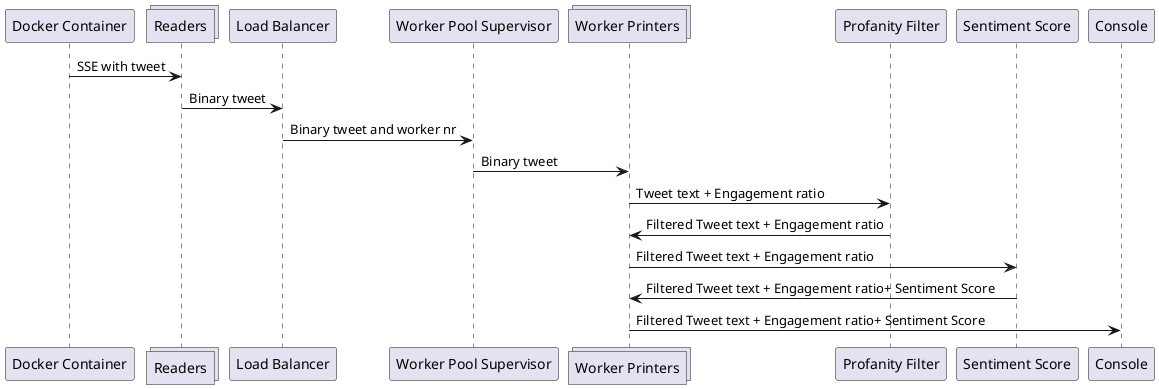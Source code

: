 @startuml
participant "Docker Container" as DC
collections "Readers" as R
participant "Load Balancer" as LB
participant "Worker Pool Supervisor" as PS
collections "Worker Printers" as PW
participant "Profanity Filter" as PF
participant "Sentiment Score" as SS
participant "Console" as C

DC -> R: SSE with tweet
R -> LB: Binary tweet
LB -> PS: Binary tweet and worker nr
PS -> PW: Binary tweet
PW -> PF: Tweet text + Engagement ratio
PF -> PW: Filtered Tweet text + Engagement ratio
PW -> SS: Filtered Tweet text + Engagement ratio
SS -> PW: Filtered Tweet text + Engagement ratio+ Sentiment Score
PW -> C: Filtered Tweet text + Engagement ratio+ Sentiment Score
@enduml